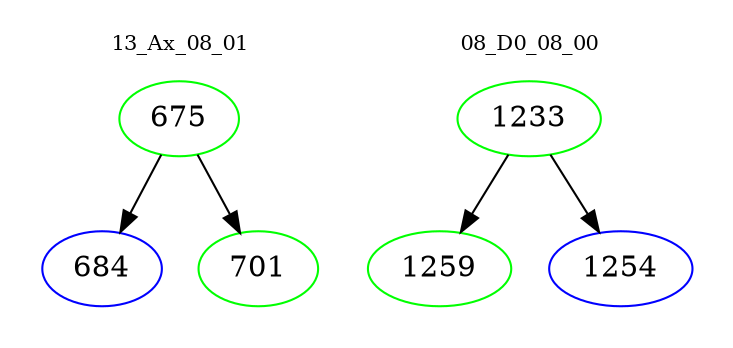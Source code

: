 digraph{
subgraph cluster_0 {
color = white
label = "13_Ax_08_01";
fontsize=10;
T0_675 [label="675", color="green"]
T0_675 -> T0_684 [color="black"]
T0_684 [label="684", color="blue"]
T0_675 -> T0_701 [color="black"]
T0_701 [label="701", color="green"]
}
subgraph cluster_1 {
color = white
label = "08_D0_08_00";
fontsize=10;
T1_1233 [label="1233", color="green"]
T1_1233 -> T1_1259 [color="black"]
T1_1259 [label="1259", color="green"]
T1_1233 -> T1_1254 [color="black"]
T1_1254 [label="1254", color="blue"]
}
}
